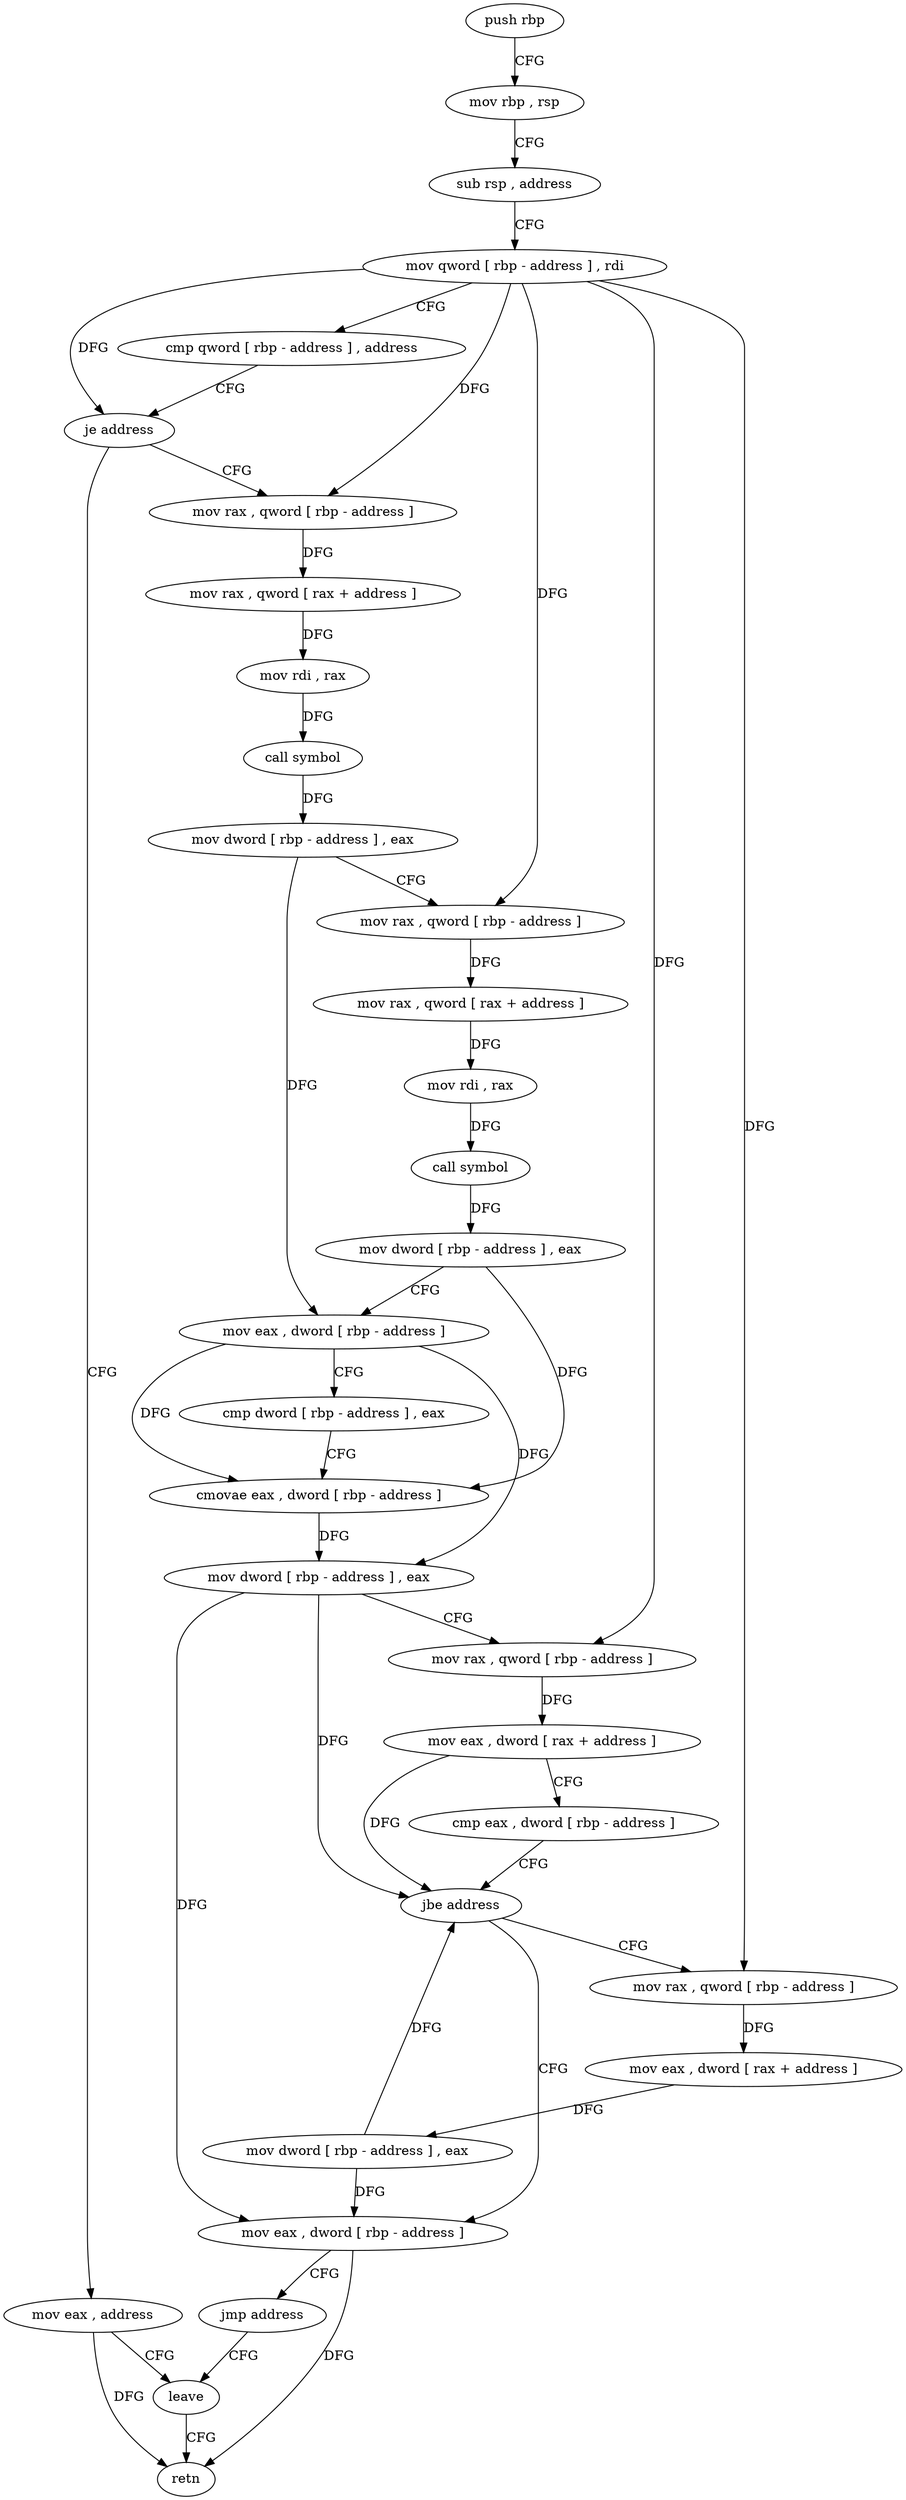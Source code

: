 digraph "func" {
"4228173" [label = "push rbp" ]
"4228174" [label = "mov rbp , rsp" ]
"4228177" [label = "sub rsp , address" ]
"4228181" [label = "mov qword [ rbp - address ] , rdi" ]
"4228185" [label = "cmp qword [ rbp - address ] , address" ]
"4228190" [label = "je address" ]
"4228276" [label = "mov eax , address" ]
"4228192" [label = "mov rax , qword [ rbp - address ]" ]
"4228281" [label = "leave" ]
"4228196" [label = "mov rax , qword [ rax + address ]" ]
"4228203" [label = "mov rdi , rax" ]
"4228206" [label = "call symbol" ]
"4228211" [label = "mov dword [ rbp - address ] , eax" ]
"4228214" [label = "mov rax , qword [ rbp - address ]" ]
"4228218" [label = "mov rax , qword [ rax + address ]" ]
"4228225" [label = "mov rdi , rax" ]
"4228228" [label = "call symbol" ]
"4228233" [label = "mov dword [ rbp - address ] , eax" ]
"4228236" [label = "mov eax , dword [ rbp - address ]" ]
"4228239" [label = "cmp dword [ rbp - address ] , eax" ]
"4228242" [label = "cmovae eax , dword [ rbp - address ]" ]
"4228246" [label = "mov dword [ rbp - address ] , eax" ]
"4228249" [label = "mov rax , qword [ rbp - address ]" ]
"4228253" [label = "mov eax , dword [ rax + address ]" ]
"4228256" [label = "cmp eax , dword [ rbp - address ]" ]
"4228259" [label = "jbe address" ]
"4228271" [label = "mov eax , dword [ rbp - address ]" ]
"4228261" [label = "mov rax , qword [ rbp - address ]" ]
"4228274" [label = "jmp address" ]
"4228265" [label = "mov eax , dword [ rax + address ]" ]
"4228268" [label = "mov dword [ rbp - address ] , eax" ]
"4228282" [label = "retn" ]
"4228173" -> "4228174" [ label = "CFG" ]
"4228174" -> "4228177" [ label = "CFG" ]
"4228177" -> "4228181" [ label = "CFG" ]
"4228181" -> "4228185" [ label = "CFG" ]
"4228181" -> "4228190" [ label = "DFG" ]
"4228181" -> "4228192" [ label = "DFG" ]
"4228181" -> "4228214" [ label = "DFG" ]
"4228181" -> "4228249" [ label = "DFG" ]
"4228181" -> "4228261" [ label = "DFG" ]
"4228185" -> "4228190" [ label = "CFG" ]
"4228190" -> "4228276" [ label = "CFG" ]
"4228190" -> "4228192" [ label = "CFG" ]
"4228276" -> "4228281" [ label = "CFG" ]
"4228276" -> "4228282" [ label = "DFG" ]
"4228192" -> "4228196" [ label = "DFG" ]
"4228281" -> "4228282" [ label = "CFG" ]
"4228196" -> "4228203" [ label = "DFG" ]
"4228203" -> "4228206" [ label = "DFG" ]
"4228206" -> "4228211" [ label = "DFG" ]
"4228211" -> "4228214" [ label = "CFG" ]
"4228211" -> "4228236" [ label = "DFG" ]
"4228214" -> "4228218" [ label = "DFG" ]
"4228218" -> "4228225" [ label = "DFG" ]
"4228225" -> "4228228" [ label = "DFG" ]
"4228228" -> "4228233" [ label = "DFG" ]
"4228233" -> "4228236" [ label = "CFG" ]
"4228233" -> "4228242" [ label = "DFG" ]
"4228236" -> "4228239" [ label = "CFG" ]
"4228236" -> "4228242" [ label = "DFG" ]
"4228236" -> "4228246" [ label = "DFG" ]
"4228239" -> "4228242" [ label = "CFG" ]
"4228242" -> "4228246" [ label = "DFG" ]
"4228246" -> "4228249" [ label = "CFG" ]
"4228246" -> "4228259" [ label = "DFG" ]
"4228246" -> "4228271" [ label = "DFG" ]
"4228249" -> "4228253" [ label = "DFG" ]
"4228253" -> "4228256" [ label = "CFG" ]
"4228253" -> "4228259" [ label = "DFG" ]
"4228256" -> "4228259" [ label = "CFG" ]
"4228259" -> "4228271" [ label = "CFG" ]
"4228259" -> "4228261" [ label = "CFG" ]
"4228271" -> "4228274" [ label = "CFG" ]
"4228271" -> "4228282" [ label = "DFG" ]
"4228261" -> "4228265" [ label = "DFG" ]
"4228274" -> "4228281" [ label = "CFG" ]
"4228265" -> "4228268" [ label = "DFG" ]
"4228268" -> "4228271" [ label = "DFG" ]
"4228268" -> "4228259" [ label = "DFG" ]
}
